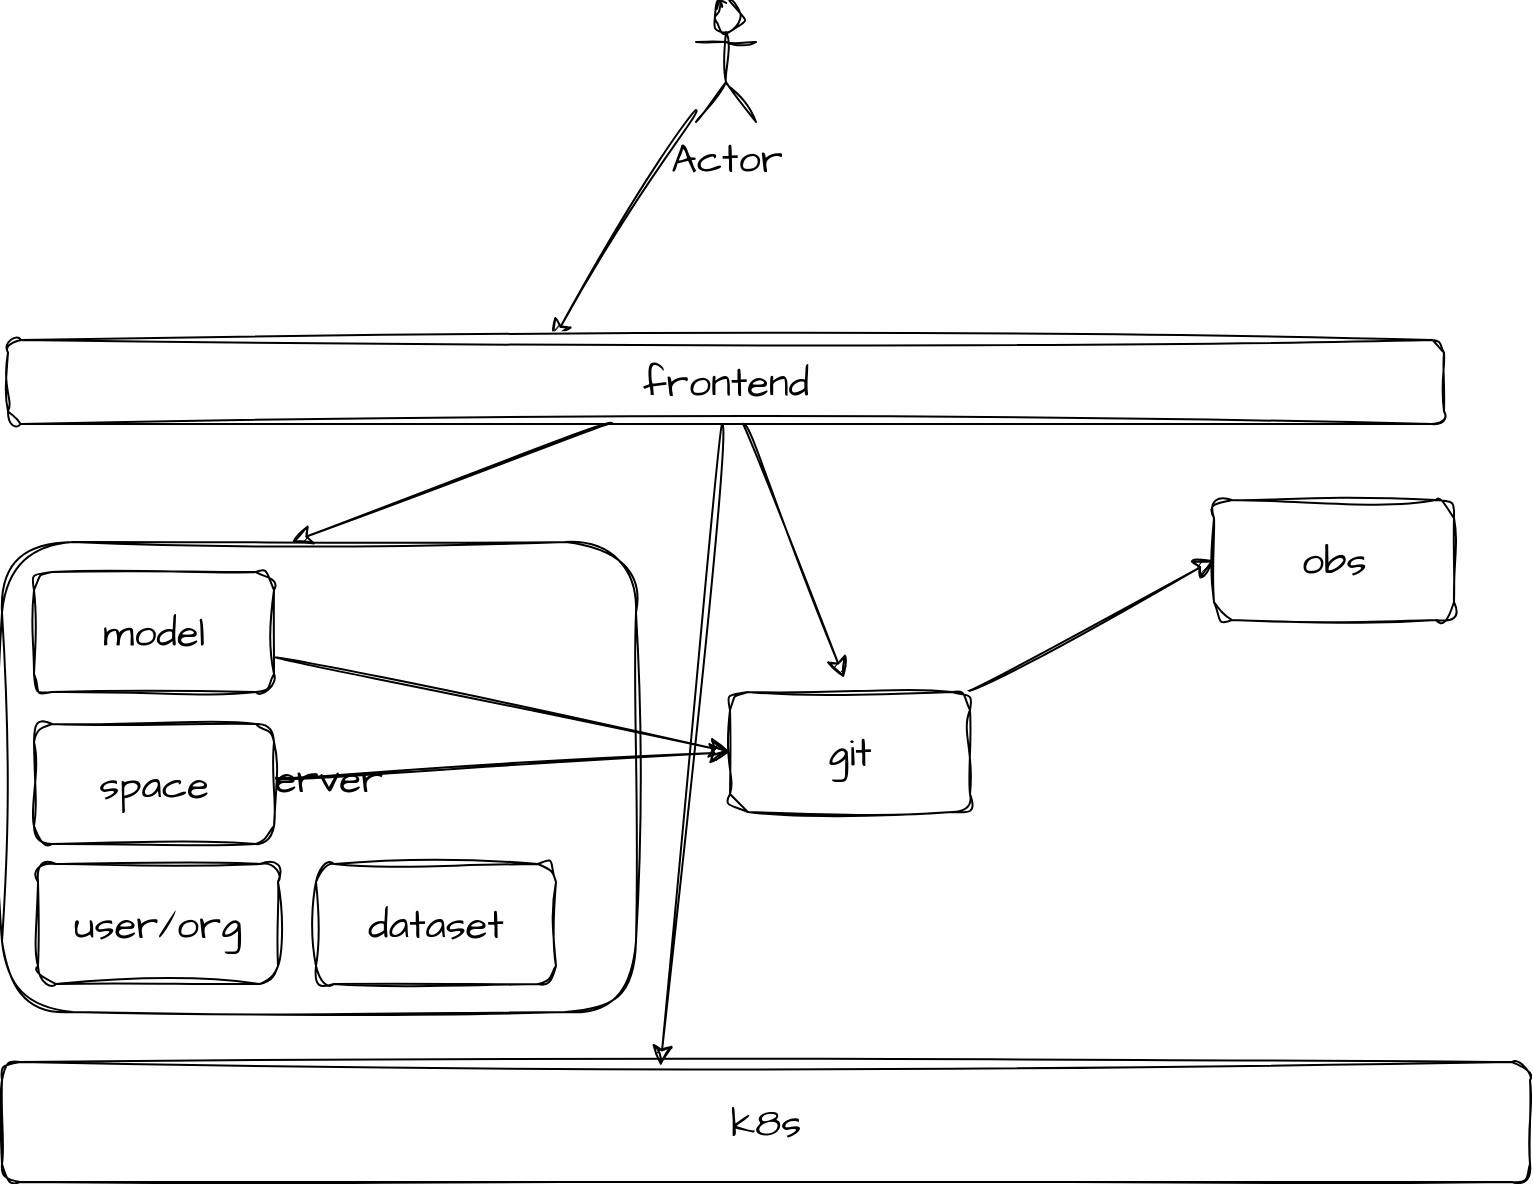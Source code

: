 <mxfile version="22.1.20" type="github">
  <diagram name="第 1 页" id="-onAROi8wxiJjW0Dqyux">
    <mxGraphModel dx="3106" dy="1961" grid="0" gridSize="10" guides="1" tooltips="1" connect="1" arrows="1" fold="1" page="0" pageScale="1" pageWidth="827" pageHeight="1169" math="0" shadow="0">
      <root>
        <mxCell id="0" />
        <mxCell id="1" parent="0" />
        <mxCell id="bs5nFUalNf5M3_HFQCwc-6" value="server" style="rounded=1;whiteSpace=wrap;html=1;sketch=1;hachureGap=4;jiggle=2;curveFitting=1;fontFamily=Architects Daughter;fontSource=https%3A%2F%2Ffonts.googleapis.com%2Fcss%3Ffamily%3DArchitects%2BDaughter;fontSize=20;" vertex="1" parent="1">
          <mxGeometry x="-654" y="-166" width="317" height="235" as="geometry" />
        </mxCell>
        <mxCell id="bs5nFUalNf5M3_HFQCwc-7" style="edgeStyle=none;curved=1;rounded=0;sketch=1;hachureGap=4;jiggle=2;curveFitting=1;orthogonalLoop=1;jettySize=auto;html=1;entryX=0;entryY=0.5;entryDx=0;entryDy=0;fontFamily=Architects Daughter;fontSource=https%3A%2F%2Ffonts.googleapis.com%2Fcss%3Ffamily%3DArchitects%2BDaughter;fontSize=16;startSize=8;endSize=8;" edge="1" parent="1" source="bs5nFUalNf5M3_HFQCwc-1" target="bs5nFUalNf5M3_HFQCwc-2">
          <mxGeometry relative="1" as="geometry" />
        </mxCell>
        <mxCell id="bs5nFUalNf5M3_HFQCwc-1" value="model" style="rounded=1;whiteSpace=wrap;html=1;sketch=1;hachureGap=4;jiggle=2;curveFitting=1;fontFamily=Architects Daughter;fontSource=https%3A%2F%2Ffonts.googleapis.com%2Fcss%3Ffamily%3DArchitects%2BDaughter;fontSize=20;" vertex="1" parent="1">
          <mxGeometry x="-638" y="-151" width="120" height="60" as="geometry" />
        </mxCell>
        <mxCell id="bs5nFUalNf5M3_HFQCwc-11" style="edgeStyle=none;curved=1;rounded=0;sketch=1;hachureGap=4;jiggle=2;curveFitting=1;orthogonalLoop=1;jettySize=auto;html=1;entryX=0;entryY=0.5;entryDx=0;entryDy=0;fontFamily=Architects Daughter;fontSource=https%3A%2F%2Ffonts.googleapis.com%2Fcss%3Ffamily%3DArchitects%2BDaughter;fontSize=16;startSize=8;endSize=8;" edge="1" parent="1" source="bs5nFUalNf5M3_HFQCwc-2" target="bs5nFUalNf5M3_HFQCwc-4">
          <mxGeometry relative="1" as="geometry" />
        </mxCell>
        <mxCell id="bs5nFUalNf5M3_HFQCwc-2" value="git" style="rounded=1;whiteSpace=wrap;html=1;sketch=1;hachureGap=4;jiggle=2;curveFitting=1;fontFamily=Architects Daughter;fontSource=https%3A%2F%2Ffonts.googleapis.com%2Fcss%3Ffamily%3DArchitects%2BDaughter;fontSize=20;" vertex="1" parent="1">
          <mxGeometry x="-290" y="-91" width="120" height="60" as="geometry" />
        </mxCell>
        <mxCell id="bs5nFUalNf5M3_HFQCwc-8" style="edgeStyle=none;curved=1;rounded=0;sketch=1;hachureGap=4;jiggle=2;curveFitting=1;orthogonalLoop=1;jettySize=auto;html=1;entryX=0;entryY=0.5;entryDx=0;entryDy=0;fontFamily=Architects Daughter;fontSource=https%3A%2F%2Ffonts.googleapis.com%2Fcss%3Ffamily%3DArchitects%2BDaughter;fontSize=16;startSize=8;endSize=8;" edge="1" parent="1" source="bs5nFUalNf5M3_HFQCwc-3" target="bs5nFUalNf5M3_HFQCwc-2">
          <mxGeometry relative="1" as="geometry" />
        </mxCell>
        <mxCell id="bs5nFUalNf5M3_HFQCwc-3" value="space" style="rounded=1;whiteSpace=wrap;html=1;sketch=1;hachureGap=4;jiggle=2;curveFitting=1;fontFamily=Architects Daughter;fontSource=https%3A%2F%2Ffonts.googleapis.com%2Fcss%3Ffamily%3DArchitects%2BDaughter;fontSize=20;" vertex="1" parent="1">
          <mxGeometry x="-638" y="-75" width="120" height="60" as="geometry" />
        </mxCell>
        <mxCell id="bs5nFUalNf5M3_HFQCwc-4" value="obs" style="rounded=1;whiteSpace=wrap;html=1;sketch=1;hachureGap=4;jiggle=2;curveFitting=1;fontFamily=Architects Daughter;fontSource=https%3A%2F%2Ffonts.googleapis.com%2Fcss%3Ffamily%3DArchitects%2BDaughter;fontSize=20;" vertex="1" parent="1">
          <mxGeometry x="-48" y="-187" width="120" height="60" as="geometry" />
        </mxCell>
        <mxCell id="bs5nFUalNf5M3_HFQCwc-5" value="k8s" style="rounded=1;whiteSpace=wrap;html=1;sketch=1;hachureGap=4;jiggle=2;curveFitting=1;fontFamily=Architects Daughter;fontSource=https%3A%2F%2Ffonts.googleapis.com%2Fcss%3Ffamily%3DArchitects%2BDaughter;fontSize=20;" vertex="1" parent="1">
          <mxGeometry x="-654" y="94" width="764" height="60" as="geometry" />
        </mxCell>
        <mxCell id="bs5nFUalNf5M3_HFQCwc-9" value="Actor" style="shape=umlActor;verticalLabelPosition=bottom;verticalAlign=top;html=1;outlineConnect=0;sketch=1;hachureGap=4;jiggle=2;curveFitting=1;fontFamily=Architects Daughter;fontSource=https%3A%2F%2Ffonts.googleapis.com%2Fcss%3Ffamily%3DArchitects%2BDaughter;fontSize=20;" vertex="1" parent="1">
          <mxGeometry x="-307" y="-436" width="30" height="60" as="geometry" />
        </mxCell>
        <mxCell id="bs5nFUalNf5M3_HFQCwc-10" style="edgeStyle=none;curved=1;rounded=0;sketch=1;hachureGap=4;jiggle=2;curveFitting=1;orthogonalLoop=1;jettySize=auto;html=1;entryX=0.379;entryY=0;entryDx=0;entryDy=0;entryPerimeter=0;fontFamily=Architects Daughter;fontSource=https%3A%2F%2Ffonts.googleapis.com%2Fcss%3Ffamily%3DArchitects%2BDaughter;fontSize=16;startSize=8;endSize=8;" edge="1" parent="1" source="bs5nFUalNf5M3_HFQCwc-9" target="bs5nFUalNf5M3_HFQCwc-15">
          <mxGeometry relative="1" as="geometry" />
        </mxCell>
        <mxCell id="bs5nFUalNf5M3_HFQCwc-13" value="user/org" style="rounded=1;whiteSpace=wrap;html=1;sketch=1;hachureGap=4;jiggle=2;curveFitting=1;fontFamily=Architects Daughter;fontSource=https%3A%2F%2Ffonts.googleapis.com%2Fcss%3Ffamily%3DArchitects%2BDaughter;fontSize=20;" vertex="1" parent="1">
          <mxGeometry x="-636" y="-5" width="120" height="60" as="geometry" />
        </mxCell>
        <mxCell id="bs5nFUalNf5M3_HFQCwc-15" value="frontend" style="rounded=1;whiteSpace=wrap;html=1;sketch=1;hachureGap=4;jiggle=2;curveFitting=1;fontFamily=Architects Daughter;fontSource=https%3A%2F%2Ffonts.googleapis.com%2Fcss%3Ffamily%3DArchitects%2BDaughter;fontSize=20;" vertex="1" parent="1">
          <mxGeometry x="-651" y="-267" width="718" height="42" as="geometry" />
        </mxCell>
        <mxCell id="bs5nFUalNf5M3_HFQCwc-16" style="edgeStyle=none;curved=1;rounded=0;sketch=1;hachureGap=4;jiggle=2;curveFitting=1;orthogonalLoop=1;jettySize=auto;html=1;entryX=0.457;entryY=0;entryDx=0;entryDy=0;entryPerimeter=0;fontFamily=Architects Daughter;fontSource=https%3A%2F%2Ffonts.googleapis.com%2Fcss%3Ffamily%3DArchitects%2BDaughter;fontSize=16;startSize=8;endSize=8;" edge="1" parent="1" source="bs5nFUalNf5M3_HFQCwc-15" target="bs5nFUalNf5M3_HFQCwc-6">
          <mxGeometry relative="1" as="geometry" />
        </mxCell>
        <mxCell id="bs5nFUalNf5M3_HFQCwc-17" style="edgeStyle=none;curved=1;rounded=0;sketch=1;hachureGap=4;jiggle=2;curveFitting=1;orthogonalLoop=1;jettySize=auto;html=1;entryX=0.475;entryY=-0.117;entryDx=0;entryDy=0;entryPerimeter=0;fontFamily=Architects Daughter;fontSource=https%3A%2F%2Ffonts.googleapis.com%2Fcss%3Ffamily%3DArchitects%2BDaughter;fontSize=16;startSize=8;endSize=8;" edge="1" parent="1" source="bs5nFUalNf5M3_HFQCwc-15" target="bs5nFUalNf5M3_HFQCwc-2">
          <mxGeometry relative="1" as="geometry" />
        </mxCell>
        <mxCell id="bs5nFUalNf5M3_HFQCwc-18" style="edgeStyle=none;curved=1;rounded=0;sketch=1;hachureGap=4;jiggle=2;curveFitting=1;orthogonalLoop=1;jettySize=auto;html=1;entryX=0.431;entryY=0.033;entryDx=0;entryDy=0;entryPerimeter=0;fontFamily=Architects Daughter;fontSource=https%3A%2F%2Ffonts.googleapis.com%2Fcss%3Ffamily%3DArchitects%2BDaughter;fontSize=16;startSize=8;endSize=8;" edge="1" parent="1" source="bs5nFUalNf5M3_HFQCwc-15" target="bs5nFUalNf5M3_HFQCwc-5">
          <mxGeometry relative="1" as="geometry" />
        </mxCell>
        <mxCell id="bs5nFUalNf5M3_HFQCwc-19" value="dataset" style="rounded=1;whiteSpace=wrap;html=1;sketch=1;hachureGap=4;jiggle=2;curveFitting=1;fontFamily=Architects Daughter;fontSource=https%3A%2F%2Ffonts.googleapis.com%2Fcss%3Ffamily%3DArchitects%2BDaughter;fontSize=20;" vertex="1" parent="1">
          <mxGeometry x="-497" y="-5" width="120" height="60" as="geometry" />
        </mxCell>
      </root>
    </mxGraphModel>
  </diagram>
</mxfile>
